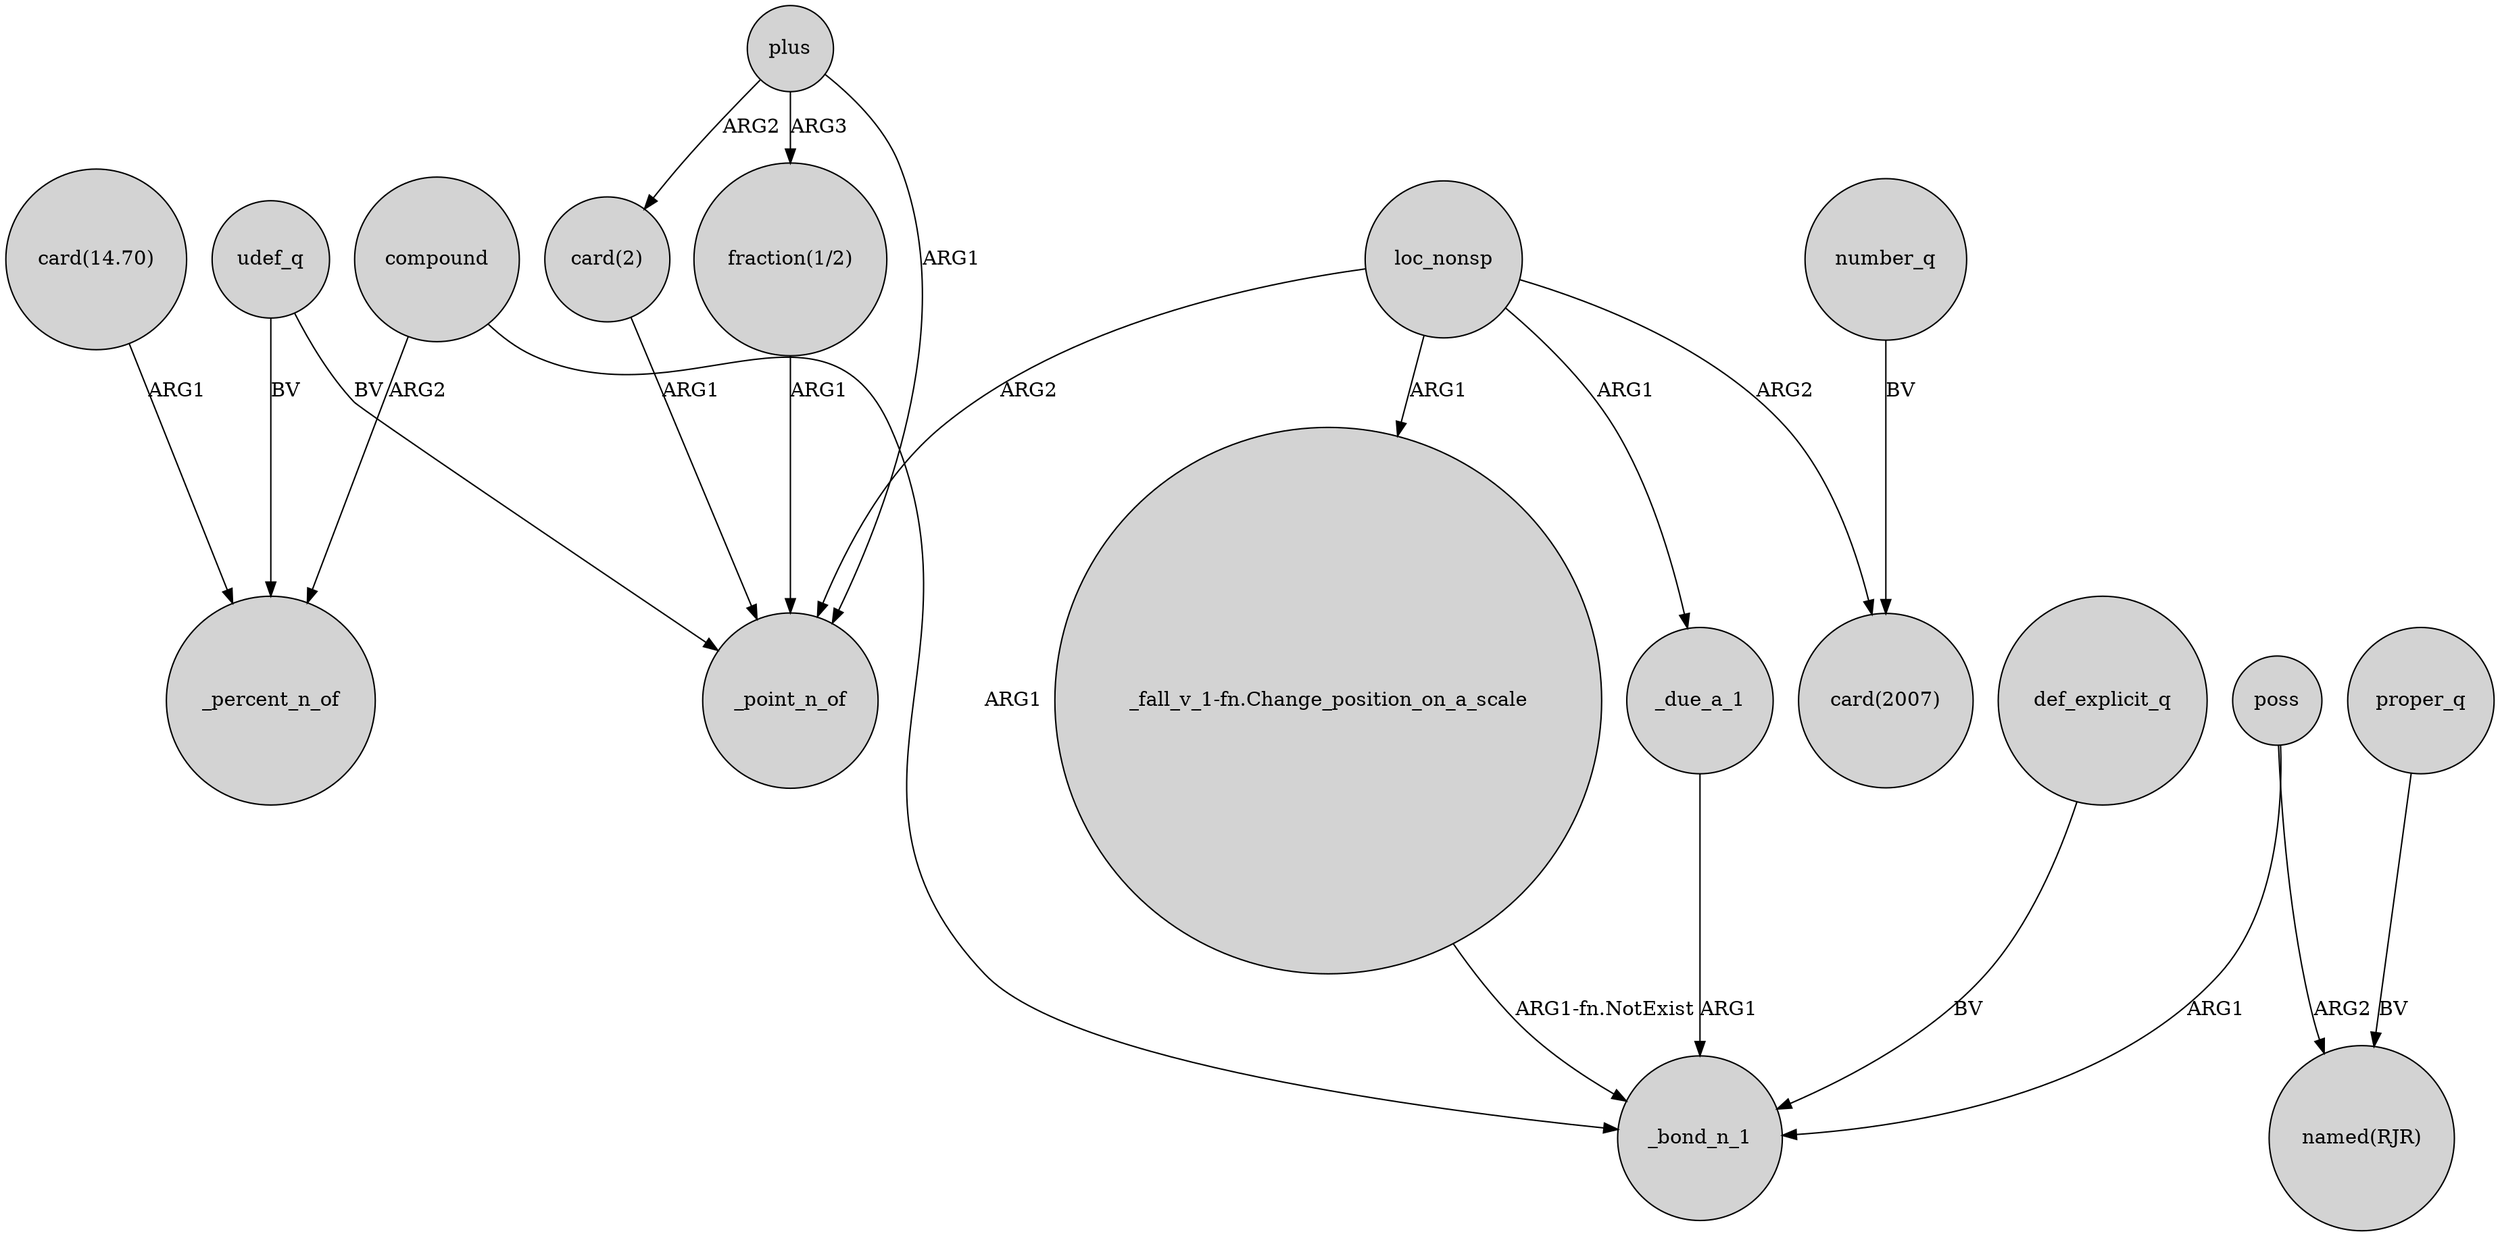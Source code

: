 digraph {
	node [shape=circle style=filled]
	_due_a_1 -> _bond_n_1 [label=ARG1]
	loc_nonsp -> _point_n_of [label=ARG2]
	plus -> "card(2)" [label=ARG2]
	"card(2)" -> _point_n_of [label=ARG1]
	"card(14.70)" -> _percent_n_of [label=ARG1]
	plus -> _point_n_of [label=ARG1]
	number_q -> "card(2007)" [label=BV]
	proper_q -> "named(RJR)" [label=BV]
	loc_nonsp -> "card(2007)" [label=ARG2]
	compound -> _bond_n_1 [label=ARG1]
	"_fall_v_1-fn.Change_position_on_a_scale" -> _bond_n_1 [label="ARG1-fn.NotExist"]
	loc_nonsp -> "_fall_v_1-fn.Change_position_on_a_scale" [label=ARG1]
	"fraction(1/2)" -> _point_n_of [label=ARG1]
	compound -> _percent_n_of [label=ARG2]
	loc_nonsp -> _due_a_1 [label=ARG1]
	poss -> "named(RJR)" [label=ARG2]
	plus -> "fraction(1/2)" [label=ARG3]
	poss -> _bond_n_1 [label=ARG1]
	udef_q -> _percent_n_of [label=BV]
	def_explicit_q -> _bond_n_1 [label=BV]
	udef_q -> _point_n_of [label=BV]
}
